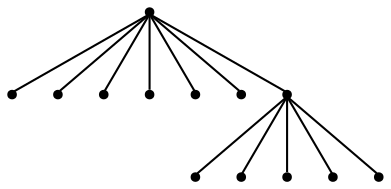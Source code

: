 graph {
  node [shape=point,comment="{\"directed\":false,\"doi\":\"10.4230/LIPIcs.GD.2024.22\",\"figure\":\"6 (1)\"}"]

  v0 [pos="1881.488973138732,493.72940685111166"]
  v1 [pos="1881.488973138732,543.7311876865557"]
  v2 [pos="1881.488973138732,593.7329685219999"]
  v3 [pos="1881.488973138732,643.734749357444"]
  v4 [pos="1881.488973138732,693.736530192888"]
  v5 [pos="1881.488973138732,743.7383110283322"]
  v6 [pos="1881.488973138732,793.7400918637762"]
  v7 [pos="1614.7485534069406,743.741331104562"]
  v8 [pos="1614.7485534069408,693.739550269118"]
  v9 [pos="1614.7485534069408,643.737769433674"]
  v10 [pos="1614.7485534069406,593.7359885982298"]
  v11 [pos="1614.7485534069406,543.7342077627857"]
  v12 [pos="1614.7485534069408,793.7431198875753"]

  v12 -- v3 [id="-2",pos="1614.7485534069408,793.7431198875753 1881.488973138732,643.734749357444 1881.488973138732,643.734749357444 1881.488973138732,643.734749357444"]
  v12 -- v4 [id="-6",pos="1614.7485534069408,793.7431198875753 1881.488973138732,693.736530192888 1881.488973138732,693.736530192888 1881.488973138732,693.736530192888"]
  v12 -- v0 [id="-12",pos="1614.7485534069408,793.7431198875753 1881.488973138732,493.72940685111166 1881.488973138732,493.72940685111166 1881.488973138732,493.72940685111166"]
  v12 -- v5 [id="-13",pos="1614.7485534069408,793.7431198875753 1881.488973138732,743.7383110283322 1881.488973138732,743.7383110283322 1881.488973138732,743.7383110283322"]
  v12 -- v6 [id="-14",pos="1614.7485534069408,793.7431198875753 1881.488973138732,793.7400918637762 1881.488973138732,793.7400918637762 1881.488973138732,793.7400918637762"]
  v12 -- v2 [id="-21",pos="1614.7485534069408,793.7431198875753 1881.488973138732,593.7329685219999 1881.488973138732,593.7329685219999 1881.488973138732,593.7329685219999"]
  v12 -- v1 [id="-25",pos="1614.7485534069408,793.7431198875753 1881.488973138732,543.7311876865557 1881.488973138732,543.7311876865557 1881.488973138732,543.7311876865557"]
  v6 -- v11 [id="-63",pos="1881.488973138732,793.7400918637762 1614.7485534069406,543.7342077627857 1614.7485534069406,543.7342077627857 1614.7485534069406,543.7342077627857"]
  v6 -- v10 [id="-64",pos="1881.488973138732,793.7400918637762 1614.7485534069406,593.7359885982298 1614.7485534069406,593.7359885982298 1614.7485534069406,593.7359885982298"]
  v6 -- v9 [id="-65",pos="1881.488973138732,793.7400918637762 1614.7485534069408,643.737769433674 1614.7485534069408,643.737769433674 1614.7485534069408,643.737769433674"]
  v6 -- v8 [id="-66",pos="1881.488973138732,793.7400918637762 1614.7485534069408,693.739550269118 1614.7485534069408,693.739550269118 1614.7485534069408,693.739550269118"]
  v6 -- v7 [id="-67",pos="1881.488973138732,793.7400918637762 1614.7485534069406,743.741331104562 1614.7485534069406,743.741331104562 1614.7485534069406,743.741331104562"]
}